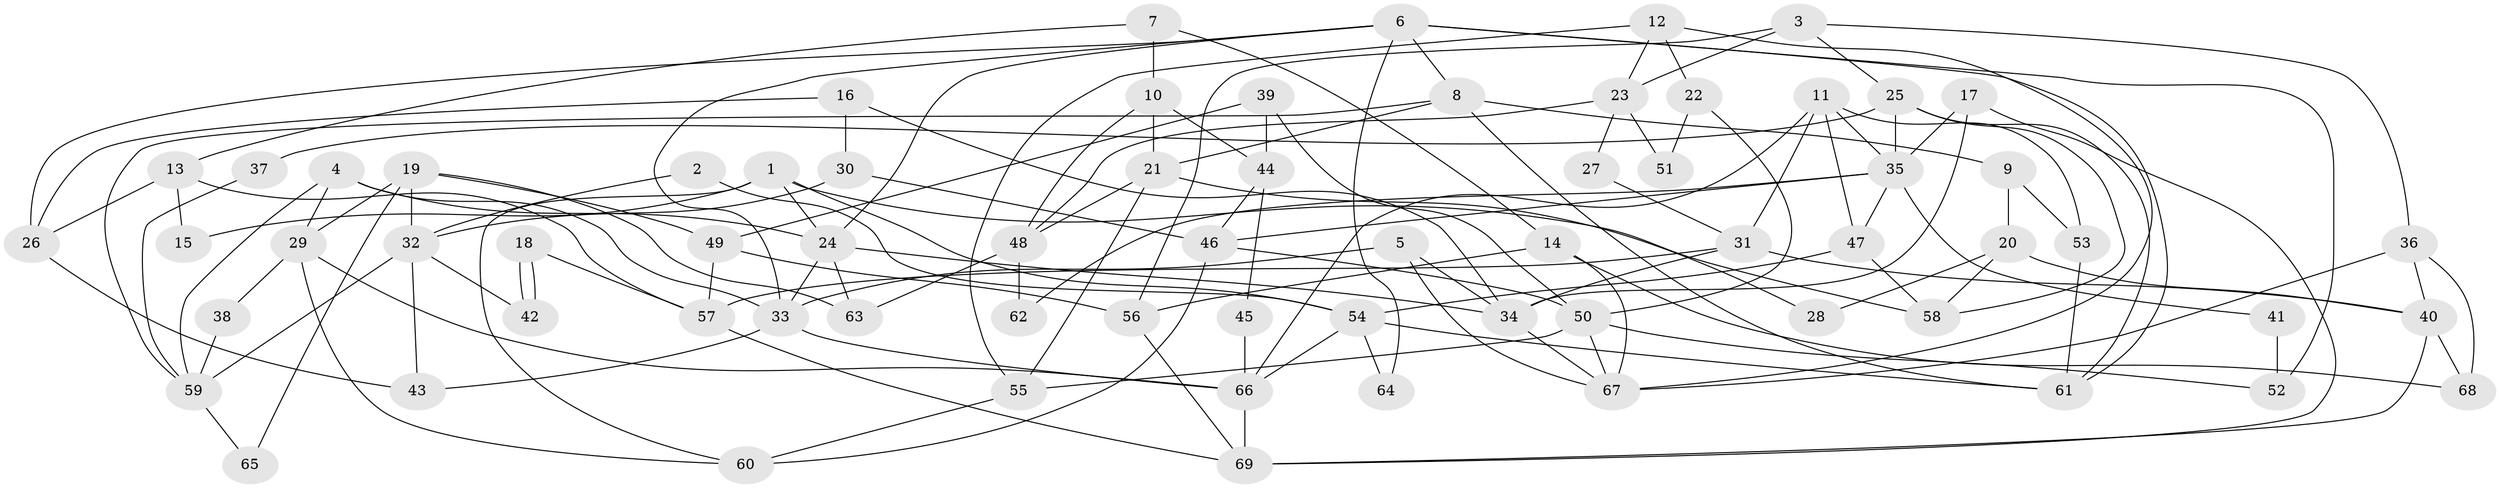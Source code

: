 // Generated by graph-tools (version 1.1) at 2025/15/03/09/25 04:15:15]
// undirected, 69 vertices, 138 edges
graph export_dot {
graph [start="1"]
  node [color=gray90,style=filled];
  1;
  2;
  3;
  4;
  5;
  6;
  7;
  8;
  9;
  10;
  11;
  12;
  13;
  14;
  15;
  16;
  17;
  18;
  19;
  20;
  21;
  22;
  23;
  24;
  25;
  26;
  27;
  28;
  29;
  30;
  31;
  32;
  33;
  34;
  35;
  36;
  37;
  38;
  39;
  40;
  41;
  42;
  43;
  44;
  45;
  46;
  47;
  48;
  49;
  50;
  51;
  52;
  53;
  54;
  55;
  56;
  57;
  58;
  59;
  60;
  61;
  62;
  63;
  64;
  65;
  66;
  67;
  68;
  69;
  1 -- 60;
  1 -- 54;
  1 -- 15;
  1 -- 24;
  1 -- 58;
  2 -- 32;
  2 -- 54;
  3 -- 36;
  3 -- 25;
  3 -- 23;
  3 -- 56;
  4 -- 33;
  4 -- 24;
  4 -- 29;
  4 -- 59;
  5 -- 34;
  5 -- 33;
  5 -- 67;
  6 -- 8;
  6 -- 24;
  6 -- 26;
  6 -- 33;
  6 -- 52;
  6 -- 61;
  6 -- 64;
  7 -- 13;
  7 -- 14;
  7 -- 10;
  8 -- 59;
  8 -- 21;
  8 -- 9;
  8 -- 61;
  9 -- 53;
  9 -- 20;
  10 -- 21;
  10 -- 44;
  10 -- 48;
  11 -- 35;
  11 -- 31;
  11 -- 47;
  11 -- 53;
  11 -- 66;
  12 -- 67;
  12 -- 23;
  12 -- 22;
  12 -- 55;
  13 -- 57;
  13 -- 26;
  13 -- 15;
  14 -- 67;
  14 -- 56;
  14 -- 68;
  16 -- 34;
  16 -- 30;
  16 -- 26;
  17 -- 35;
  17 -- 34;
  17 -- 69;
  18 -- 57;
  18 -- 42;
  18 -- 42;
  19 -- 49;
  19 -- 29;
  19 -- 32;
  19 -- 63;
  19 -- 65;
  20 -- 58;
  20 -- 28;
  20 -- 40;
  21 -- 48;
  21 -- 55;
  21 -- 28;
  22 -- 50;
  22 -- 51;
  23 -- 48;
  23 -- 27;
  23 -- 51;
  24 -- 33;
  24 -- 34;
  24 -- 63;
  25 -- 61;
  25 -- 58;
  25 -- 35;
  25 -- 37;
  26 -- 43;
  27 -- 31;
  29 -- 66;
  29 -- 38;
  29 -- 60;
  30 -- 46;
  30 -- 32;
  31 -- 34;
  31 -- 40;
  31 -- 57;
  32 -- 43;
  32 -- 42;
  32 -- 59;
  33 -- 66;
  33 -- 43;
  34 -- 67;
  35 -- 46;
  35 -- 41;
  35 -- 47;
  35 -- 62;
  36 -- 40;
  36 -- 68;
  36 -- 67;
  37 -- 59;
  38 -- 59;
  39 -- 49;
  39 -- 44;
  39 -- 50;
  40 -- 69;
  40 -- 68;
  41 -- 52;
  44 -- 46;
  44 -- 45;
  45 -- 66;
  46 -- 60;
  46 -- 50;
  47 -- 54;
  47 -- 58;
  48 -- 63;
  48 -- 62;
  49 -- 56;
  49 -- 57;
  50 -- 67;
  50 -- 52;
  50 -- 55;
  53 -- 61;
  54 -- 61;
  54 -- 64;
  54 -- 66;
  55 -- 60;
  56 -- 69;
  57 -- 69;
  59 -- 65;
  66 -- 69;
}
